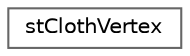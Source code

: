 digraph "Graphical Class Hierarchy"
{
 // LATEX_PDF_SIZE
  bgcolor="transparent";
  edge [fontname=Helvetica,fontsize=10,labelfontname=Helvetica,labelfontsize=10];
  node [fontname=Helvetica,fontsize=10,shape=box,height=0.2,width=0.4];
  rankdir="LR";
  Node0 [id="Node000000",label="stClothVertex",height=0.2,width=0.4,color="grey40", fillcolor="white", style="filled",URL="$structst_cloth_vertex.html",tooltip=" "];
}
